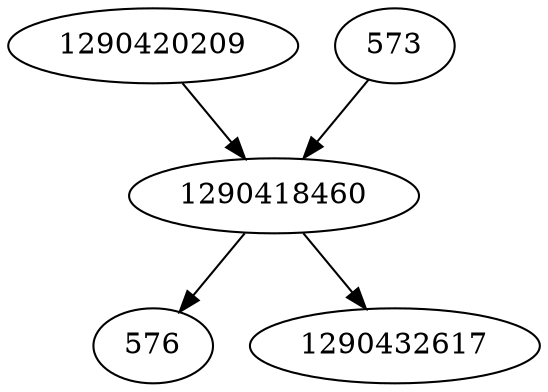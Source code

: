strict digraph  {
576;
1290432617;
1290420209;
1290418460;
573;
1290420209 -> 1290418460;
1290418460 -> 576;
1290418460 -> 1290432617;
573 -> 1290418460;
}
